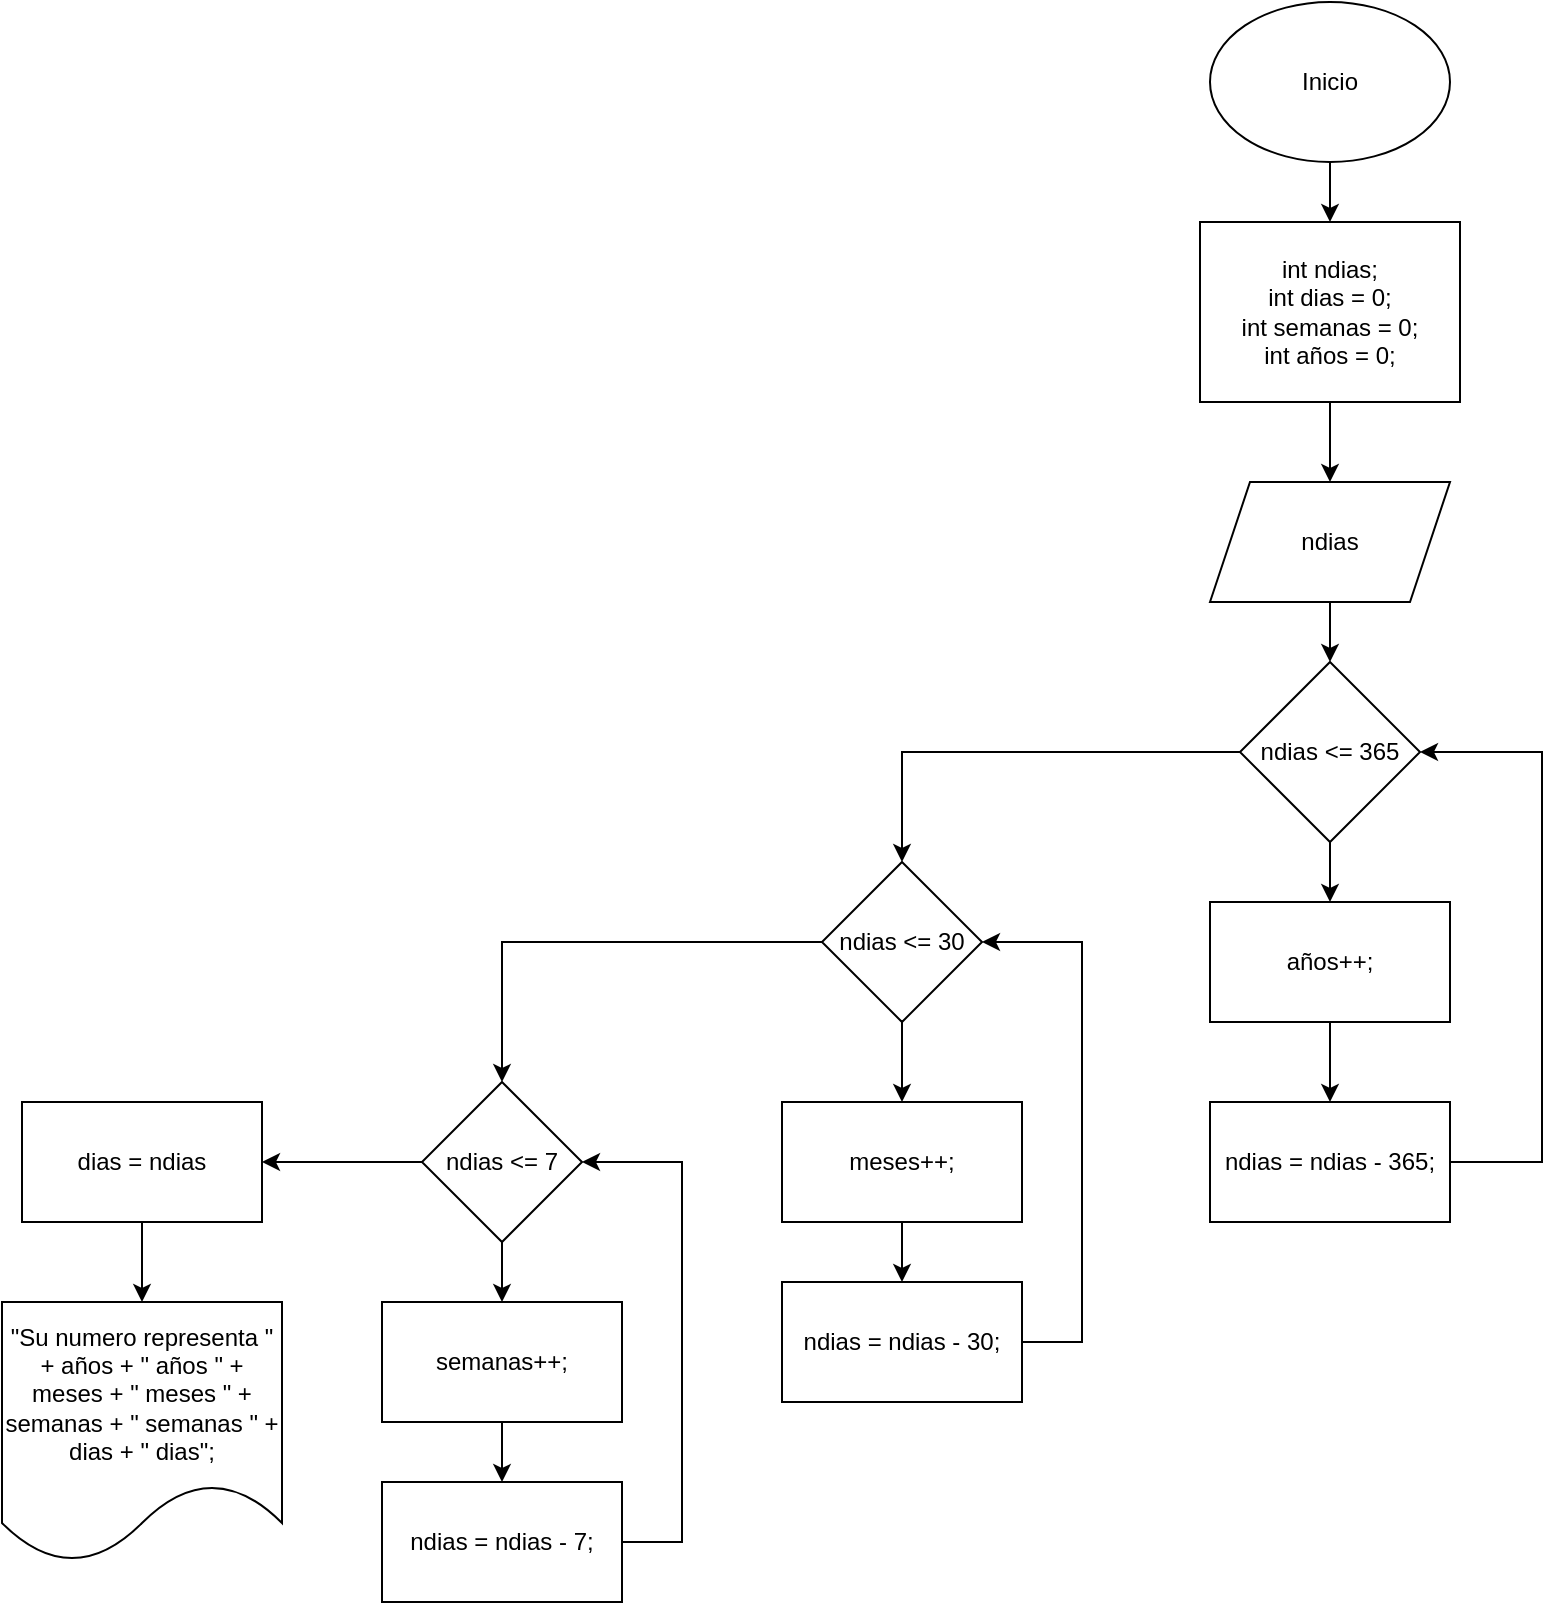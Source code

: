 <mxfile version="17.4.2" type="device"><diagram id="C5RBs43oDa-KdzZeNtuy" name="Page-1"><mxGraphModel dx="1445" dy="1921" grid="1" gridSize="10" guides="1" tooltips="1" connect="1" arrows="1" fold="1" page="1" pageScale="1" pageWidth="827" pageHeight="1169" math="0" shadow="0"><root><mxCell id="WIyWlLk6GJQsqaUBKTNV-0"/><mxCell id="WIyWlLk6GJQsqaUBKTNV-1" parent="WIyWlLk6GJQsqaUBKTNV-0"/><mxCell id="rC73rfqjaYp0C-SUM2XW-6" style="edgeStyle=orthogonalEdgeStyle;rounded=0;orthogonalLoop=1;jettySize=auto;html=1;" edge="1" parent="WIyWlLk6GJQsqaUBKTNV-1" source="rC73rfqjaYp0C-SUM2XW-0" target="rC73rfqjaYp0C-SUM2XW-1"><mxGeometry relative="1" as="geometry"/></mxCell><mxCell id="rC73rfqjaYp0C-SUM2XW-0" value="Inicio" style="ellipse;whiteSpace=wrap;html=1;" vertex="1" parent="WIyWlLk6GJQsqaUBKTNV-1"><mxGeometry x="634" y="-1150" width="120" height="80" as="geometry"/></mxCell><mxCell id="rC73rfqjaYp0C-SUM2XW-7" style="edgeStyle=orthogonalEdgeStyle;rounded=0;orthogonalLoop=1;jettySize=auto;html=1;entryX=0.5;entryY=0;entryDx=0;entryDy=0;" edge="1" parent="WIyWlLk6GJQsqaUBKTNV-1" source="rC73rfqjaYp0C-SUM2XW-1" target="rC73rfqjaYp0C-SUM2XW-2"><mxGeometry relative="1" as="geometry"/></mxCell><mxCell id="rC73rfqjaYp0C-SUM2XW-1" value="int ndias;&lt;br&gt;int dias = 0;&lt;br&gt;int semanas = 0;&lt;br&gt;int años = 0;" style="rounded=0;whiteSpace=wrap;html=1;" vertex="1" parent="WIyWlLk6GJQsqaUBKTNV-1"><mxGeometry x="629" y="-1040" width="130" height="90" as="geometry"/></mxCell><mxCell id="rC73rfqjaYp0C-SUM2XW-8" style="edgeStyle=orthogonalEdgeStyle;rounded=0;orthogonalLoop=1;jettySize=auto;html=1;" edge="1" parent="WIyWlLk6GJQsqaUBKTNV-1" source="rC73rfqjaYp0C-SUM2XW-2" target="rC73rfqjaYp0C-SUM2XW-3"><mxGeometry relative="1" as="geometry"/></mxCell><mxCell id="rC73rfqjaYp0C-SUM2XW-2" value="ndias" style="shape=parallelogram;perimeter=parallelogramPerimeter;whiteSpace=wrap;html=1;fixedSize=1;" vertex="1" parent="WIyWlLk6GJQsqaUBKTNV-1"><mxGeometry x="634" y="-910" width="120" height="60" as="geometry"/></mxCell><mxCell id="rC73rfqjaYp0C-SUM2XW-9" style="edgeStyle=orthogonalEdgeStyle;rounded=0;orthogonalLoop=1;jettySize=auto;html=1;" edge="1" parent="WIyWlLk6GJQsqaUBKTNV-1" source="rC73rfqjaYp0C-SUM2XW-3" target="rC73rfqjaYp0C-SUM2XW-4"><mxGeometry relative="1" as="geometry"/></mxCell><mxCell id="rC73rfqjaYp0C-SUM2XW-18" style="edgeStyle=orthogonalEdgeStyle;rounded=0;orthogonalLoop=1;jettySize=auto;html=1;" edge="1" parent="WIyWlLk6GJQsqaUBKTNV-1" source="rC73rfqjaYp0C-SUM2XW-3" target="rC73rfqjaYp0C-SUM2XW-12"><mxGeometry relative="1" as="geometry"/></mxCell><mxCell id="rC73rfqjaYp0C-SUM2XW-3" value="ndias &amp;lt;= 365" style="rhombus;whiteSpace=wrap;html=1;" vertex="1" parent="WIyWlLk6GJQsqaUBKTNV-1"><mxGeometry x="649" y="-820" width="90" height="90" as="geometry"/></mxCell><mxCell id="rC73rfqjaYp0C-SUM2XW-10" style="edgeStyle=orthogonalEdgeStyle;rounded=0;orthogonalLoop=1;jettySize=auto;html=1;" edge="1" parent="WIyWlLk6GJQsqaUBKTNV-1" source="rC73rfqjaYp0C-SUM2XW-4" target="rC73rfqjaYp0C-SUM2XW-5"><mxGeometry relative="1" as="geometry"/></mxCell><mxCell id="rC73rfqjaYp0C-SUM2XW-4" value="años++;" style="rounded=0;whiteSpace=wrap;html=1;" vertex="1" parent="WIyWlLk6GJQsqaUBKTNV-1"><mxGeometry x="634" y="-700" width="120" height="60" as="geometry"/></mxCell><mxCell id="rC73rfqjaYp0C-SUM2XW-11" style="edgeStyle=orthogonalEdgeStyle;rounded=0;orthogonalLoop=1;jettySize=auto;html=1;entryX=1;entryY=0.5;entryDx=0;entryDy=0;" edge="1" parent="WIyWlLk6GJQsqaUBKTNV-1" source="rC73rfqjaYp0C-SUM2XW-5" target="rC73rfqjaYp0C-SUM2XW-3"><mxGeometry relative="1" as="geometry"><Array as="points"><mxPoint x="800" y="-570"/><mxPoint x="800" y="-775"/></Array></mxGeometry></mxCell><mxCell id="rC73rfqjaYp0C-SUM2XW-5" value="ndias = ndias - 365;" style="rounded=0;whiteSpace=wrap;html=1;" vertex="1" parent="WIyWlLk6GJQsqaUBKTNV-1"><mxGeometry x="634" y="-600" width="120" height="60" as="geometry"/></mxCell><mxCell id="rC73rfqjaYp0C-SUM2XW-15" style="edgeStyle=orthogonalEdgeStyle;rounded=0;orthogonalLoop=1;jettySize=auto;html=1;entryX=0.5;entryY=0;entryDx=0;entryDy=0;" edge="1" parent="WIyWlLk6GJQsqaUBKTNV-1" source="rC73rfqjaYp0C-SUM2XW-12" target="rC73rfqjaYp0C-SUM2XW-13"><mxGeometry relative="1" as="geometry"/></mxCell><mxCell id="rC73rfqjaYp0C-SUM2XW-25" style="edgeStyle=orthogonalEdgeStyle;rounded=0;orthogonalLoop=1;jettySize=auto;html=1;" edge="1" parent="WIyWlLk6GJQsqaUBKTNV-1" source="rC73rfqjaYp0C-SUM2XW-12" target="rC73rfqjaYp0C-SUM2XW-19"><mxGeometry relative="1" as="geometry"/></mxCell><mxCell id="rC73rfqjaYp0C-SUM2XW-12" value="ndias &amp;lt;= 30" style="rhombus;whiteSpace=wrap;html=1;" vertex="1" parent="WIyWlLk6GJQsqaUBKTNV-1"><mxGeometry x="440" y="-720" width="80" height="80" as="geometry"/></mxCell><mxCell id="rC73rfqjaYp0C-SUM2XW-16" style="edgeStyle=orthogonalEdgeStyle;rounded=0;orthogonalLoop=1;jettySize=auto;html=1;" edge="1" parent="WIyWlLk6GJQsqaUBKTNV-1" source="rC73rfqjaYp0C-SUM2XW-13" target="rC73rfqjaYp0C-SUM2XW-14"><mxGeometry relative="1" as="geometry"/></mxCell><mxCell id="rC73rfqjaYp0C-SUM2XW-13" value="meses++;" style="rounded=0;whiteSpace=wrap;html=1;" vertex="1" parent="WIyWlLk6GJQsqaUBKTNV-1"><mxGeometry x="420" y="-600" width="120" height="60" as="geometry"/></mxCell><mxCell id="rC73rfqjaYp0C-SUM2XW-17" style="edgeStyle=orthogonalEdgeStyle;rounded=0;orthogonalLoop=1;jettySize=auto;html=1;entryX=1;entryY=0.5;entryDx=0;entryDy=0;" edge="1" parent="WIyWlLk6GJQsqaUBKTNV-1" source="rC73rfqjaYp0C-SUM2XW-14" target="rC73rfqjaYp0C-SUM2XW-12"><mxGeometry relative="1" as="geometry"><mxPoint x="530" y="-680" as="targetPoint"/><Array as="points"><mxPoint x="570" y="-480"/><mxPoint x="570" y="-680"/></Array></mxGeometry></mxCell><mxCell id="rC73rfqjaYp0C-SUM2XW-14" value="ndias = ndias - 30;" style="rounded=0;whiteSpace=wrap;html=1;" vertex="1" parent="WIyWlLk6GJQsqaUBKTNV-1"><mxGeometry x="420" y="-510" width="120" height="60" as="geometry"/></mxCell><mxCell id="rC73rfqjaYp0C-SUM2XW-22" style="edgeStyle=orthogonalEdgeStyle;rounded=0;orthogonalLoop=1;jettySize=auto;html=1;" edge="1" parent="WIyWlLk6GJQsqaUBKTNV-1" source="rC73rfqjaYp0C-SUM2XW-19" target="rC73rfqjaYp0C-SUM2XW-20"><mxGeometry relative="1" as="geometry"/></mxCell><mxCell id="rC73rfqjaYp0C-SUM2XW-28" style="edgeStyle=orthogonalEdgeStyle;rounded=0;orthogonalLoop=1;jettySize=auto;html=1;" edge="1" parent="WIyWlLk6GJQsqaUBKTNV-1" source="rC73rfqjaYp0C-SUM2XW-19" target="rC73rfqjaYp0C-SUM2XW-26"><mxGeometry relative="1" as="geometry"/></mxCell><mxCell id="rC73rfqjaYp0C-SUM2XW-19" value="ndias &amp;lt;= 7" style="rhombus;whiteSpace=wrap;html=1;" vertex="1" parent="WIyWlLk6GJQsqaUBKTNV-1"><mxGeometry x="240" y="-610" width="80" height="80" as="geometry"/></mxCell><mxCell id="rC73rfqjaYp0C-SUM2XW-23" style="edgeStyle=orthogonalEdgeStyle;rounded=0;orthogonalLoop=1;jettySize=auto;html=1;entryX=0.5;entryY=0;entryDx=0;entryDy=0;" edge="1" parent="WIyWlLk6GJQsqaUBKTNV-1" source="rC73rfqjaYp0C-SUM2XW-20" target="rC73rfqjaYp0C-SUM2XW-21"><mxGeometry relative="1" as="geometry"/></mxCell><mxCell id="rC73rfqjaYp0C-SUM2XW-20" value="semanas++;" style="rounded=0;whiteSpace=wrap;html=1;" vertex="1" parent="WIyWlLk6GJQsqaUBKTNV-1"><mxGeometry x="220" y="-500" width="120" height="60" as="geometry"/></mxCell><mxCell id="rC73rfqjaYp0C-SUM2XW-24" style="edgeStyle=orthogonalEdgeStyle;rounded=0;orthogonalLoop=1;jettySize=auto;html=1;entryX=1;entryY=0.5;entryDx=0;entryDy=0;" edge="1" parent="WIyWlLk6GJQsqaUBKTNV-1" source="rC73rfqjaYp0C-SUM2XW-21" target="rC73rfqjaYp0C-SUM2XW-19"><mxGeometry relative="1" as="geometry"><Array as="points"><mxPoint x="370" y="-380"/><mxPoint x="370" y="-570"/></Array></mxGeometry></mxCell><mxCell id="rC73rfqjaYp0C-SUM2XW-21" value="ndias = ndias - 7;" style="rounded=0;whiteSpace=wrap;html=1;" vertex="1" parent="WIyWlLk6GJQsqaUBKTNV-1"><mxGeometry x="220" y="-410" width="120" height="60" as="geometry"/></mxCell><mxCell id="rC73rfqjaYp0C-SUM2XW-29" style="edgeStyle=orthogonalEdgeStyle;rounded=0;orthogonalLoop=1;jettySize=auto;html=1;" edge="1" parent="WIyWlLk6GJQsqaUBKTNV-1" source="rC73rfqjaYp0C-SUM2XW-26" target="rC73rfqjaYp0C-SUM2XW-27"><mxGeometry relative="1" as="geometry"/></mxCell><mxCell id="rC73rfqjaYp0C-SUM2XW-26" value="dias = ndias" style="rounded=0;whiteSpace=wrap;html=1;" vertex="1" parent="WIyWlLk6GJQsqaUBKTNV-1"><mxGeometry x="40" y="-600" width="120" height="60" as="geometry"/></mxCell><mxCell id="rC73rfqjaYp0C-SUM2XW-27" value="&quot;Su numero representa &quot; + años + &quot; años &quot; + meses + &quot; meses &quot; + semanas + &quot; semanas &quot; + dias + &quot; dias&quot;;" style="shape=document;whiteSpace=wrap;html=1;boundedLbl=1;" vertex="1" parent="WIyWlLk6GJQsqaUBKTNV-1"><mxGeometry x="30" y="-500" width="140" height="130" as="geometry"/></mxCell></root></mxGraphModel></diagram></mxfile>
